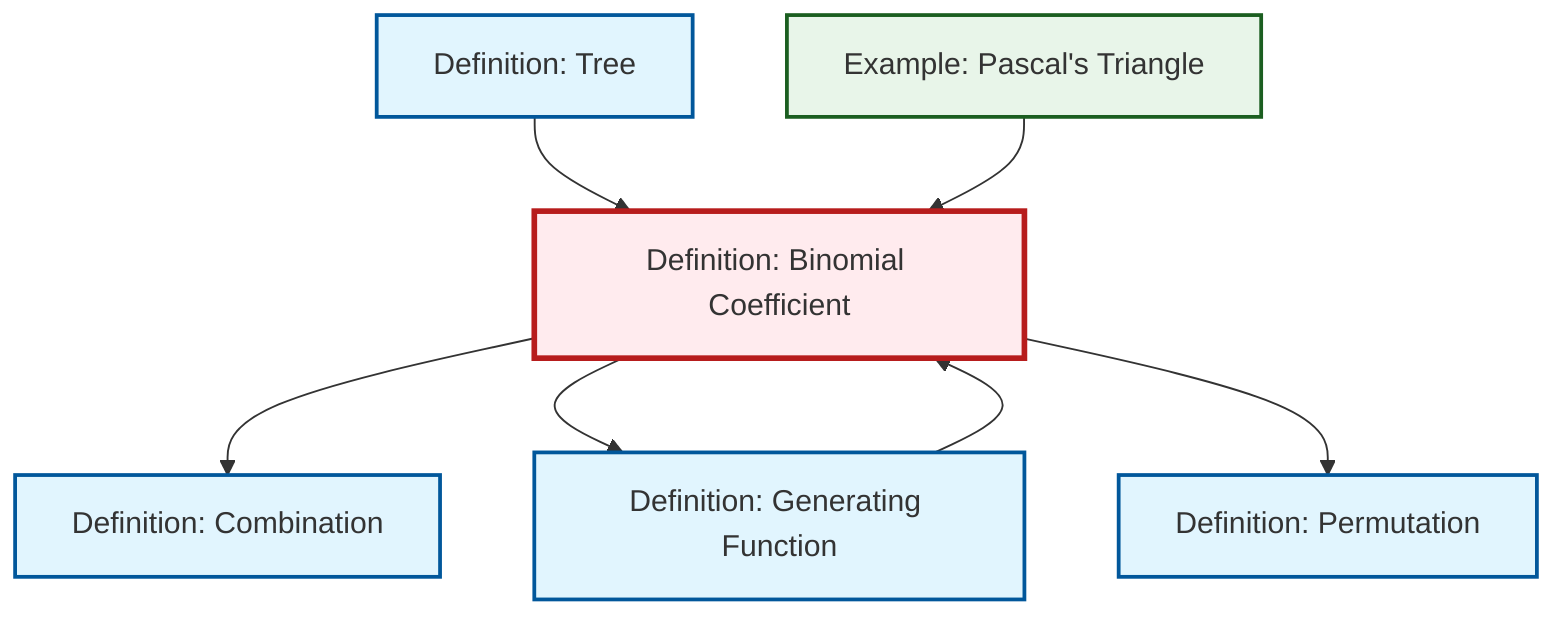 graph TD
    classDef definition fill:#e1f5fe,stroke:#01579b,stroke-width:2px
    classDef theorem fill:#f3e5f5,stroke:#4a148c,stroke-width:2px
    classDef axiom fill:#fff3e0,stroke:#e65100,stroke-width:2px
    classDef example fill:#e8f5e9,stroke:#1b5e20,stroke-width:2px
    classDef current fill:#ffebee,stroke:#b71c1c,stroke-width:3px
    ex-pascals-triangle["Example: Pascal's Triangle"]:::example
    def-permutation["Definition: Permutation"]:::definition
    def-combination["Definition: Combination"]:::definition
    def-binomial-coefficient["Definition: Binomial Coefficient"]:::definition
    def-tree["Definition: Tree"]:::definition
    def-generating-function["Definition: Generating Function"]:::definition
    def-tree --> def-binomial-coefficient
    def-binomial-coefficient --> def-combination
    def-generating-function --> def-binomial-coefficient
    ex-pascals-triangle --> def-binomial-coefficient
    def-binomial-coefficient --> def-generating-function
    def-binomial-coefficient --> def-permutation
    class def-binomial-coefficient current